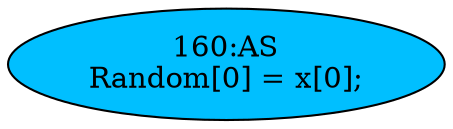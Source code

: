 strict digraph "" {
	node [label="\N"];
	"160:AS"	 [ast="<pyverilog.vparser.ast.Assign object at 0x7f63ad099210>",
		def_var="['Random']",
		fillcolor=deepskyblue,
		label="160:AS
Random[0] = x[0];",
		statements="[]",
		style=filled,
		typ=Assign,
		use_var="['x']"];
}
